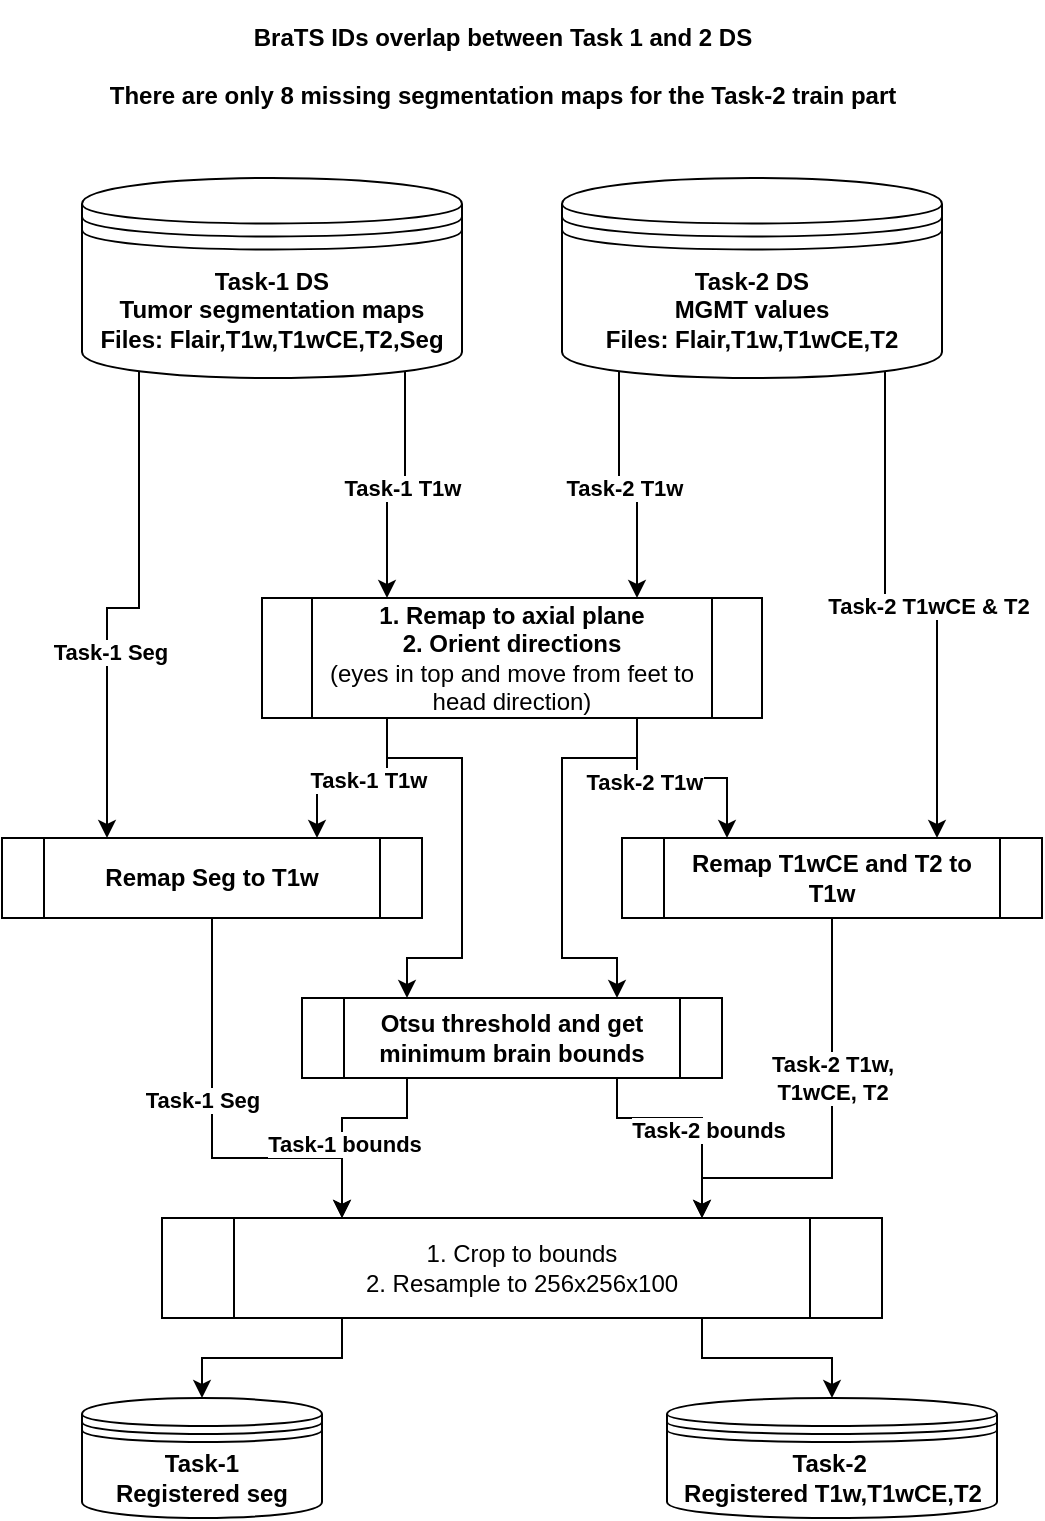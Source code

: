 <mxfile>
    <diagram id="GGjrTXJtZ4sD_ChqCfd3" name="Page-1">
        <mxGraphModel dx="1689" dy="1131" grid="1" gridSize="10" guides="1" tooltips="1" connect="1" arrows="1" fold="1" page="1" pageScale="1" pageWidth="850" pageHeight="1100" math="0" shadow="0">
            <root>
                <mxCell id="0"/>
                <mxCell id="1" parent="0"/>
                <mxCell id="8" value="&lt;b&gt;Task-1 T1w&lt;/b&gt;" style="edgeStyle=orthogonalEdgeStyle;rounded=0;orthogonalLoop=1;jettySize=auto;html=1;exitX=0.85;exitY=0.95;exitDx=0;exitDy=0;exitPerimeter=0;entryX=0.25;entryY=0;entryDx=0;entryDy=0;" parent="1" source="2" target="7" edge="1">
                    <mxGeometry relative="1" as="geometry"/>
                </mxCell>
                <mxCell id="12" style="edgeStyle=orthogonalEdgeStyle;rounded=0;orthogonalLoop=1;jettySize=auto;html=1;exitX=0.15;exitY=0.95;exitDx=0;exitDy=0;exitPerimeter=0;entryX=0.25;entryY=0;entryDx=0;entryDy=0;" parent="1" source="2" target="10" edge="1">
                    <mxGeometry relative="1" as="geometry"/>
                </mxCell>
                <mxCell id="13" value="&lt;b&gt;Task-1 Seg&lt;/b&gt;" style="edgeLabel;html=1;align=center;verticalAlign=middle;resizable=0;points=[];" parent="12" vertex="1" connectable="0">
                    <mxGeometry x="0.258" y="1" relative="1" as="geometry">
                        <mxPoint as="offset"/>
                    </mxGeometry>
                </mxCell>
                <mxCell id="2" value="&lt;b&gt;Task-1 DS&lt;br&gt;&lt;/b&gt;&lt;b&gt;Tumor segmentation maps&lt;/b&gt;&lt;b&gt;&lt;br&gt;Files: Flair,T1w,T1wCE,T2,Seg&lt;br&gt;&lt;/b&gt;" style="shape=datastore;whiteSpace=wrap;html=1;" parent="1" vertex="1">
                    <mxGeometry x="120" y="110" width="190" height="100" as="geometry"/>
                </mxCell>
                <mxCell id="9" value="&lt;b&gt;Task-2 T1w&lt;/b&gt;" style="edgeStyle=orthogonalEdgeStyle;rounded=0;orthogonalLoop=1;jettySize=auto;html=1;exitX=0.15;exitY=0.95;exitDx=0;exitDy=0;exitPerimeter=0;entryX=0.75;entryY=0;entryDx=0;entryDy=0;" parent="1" source="5" target="7" edge="1">
                    <mxGeometry relative="1" as="geometry"/>
                </mxCell>
                <mxCell id="18" style="edgeStyle=orthogonalEdgeStyle;rounded=0;orthogonalLoop=1;jettySize=auto;html=1;exitX=0.85;exitY=0.95;exitDx=0;exitDy=0;exitPerimeter=0;entryX=0.75;entryY=0;entryDx=0;entryDy=0;" parent="1" source="5" target="15" edge="1">
                    <mxGeometry relative="1" as="geometry"/>
                </mxCell>
                <mxCell id="19" value="&lt;b&gt;Task-2 T1wCE &amp;amp; T2&lt;/b&gt;" style="edgeLabel;html=1;align=center;verticalAlign=middle;resizable=0;points=[];" parent="18" vertex="1" connectable="0">
                    <mxGeometry x="0.086" y="1" relative="1" as="geometry">
                        <mxPoint as="offset"/>
                    </mxGeometry>
                </mxCell>
                <mxCell id="5" value="&lt;b&gt;Task-2 DS&lt;br&gt;&lt;/b&gt;&lt;b&gt;MGMT values&lt;/b&gt;&lt;b&gt;&lt;br&gt;Files: Flair,T1w,T1wCE,T2&lt;br&gt;&lt;/b&gt;" style="shape=datastore;whiteSpace=wrap;html=1;" parent="1" vertex="1">
                    <mxGeometry x="360" y="110" width="190" height="100" as="geometry"/>
                </mxCell>
                <mxCell id="6" value="&lt;font style=&quot;font-size: 12px&quot;&gt;BraTS IDs overlap between Task 1 and 2 DS&lt;br&gt;There are only 8 missing segmentation maps for the Task-2 train part&lt;br&gt;&lt;/font&gt;" style="text;strokeColor=none;fillColor=none;html=1;fontSize=24;fontStyle=1;verticalAlign=middle;align=center;" parent="1" vertex="1">
                    <mxGeometry x="280" y="30" width="100" height="40" as="geometry"/>
                </mxCell>
                <mxCell id="11" style="edgeStyle=orthogonalEdgeStyle;rounded=0;orthogonalLoop=1;jettySize=auto;html=1;exitX=0.25;exitY=1;exitDx=0;exitDy=0;entryX=0.75;entryY=0;entryDx=0;entryDy=0;" parent="1" source="7" target="10" edge="1">
                    <mxGeometry relative="1" as="geometry"/>
                </mxCell>
                <mxCell id="14" value="&lt;b&gt;Task-1 T1w&lt;/b&gt;" style="edgeLabel;html=1;align=center;verticalAlign=middle;resizable=0;points=[];" parent="11" vertex="1" connectable="0">
                    <mxGeometry x="-0.173" y="1" relative="1" as="geometry">
                        <mxPoint as="offset"/>
                    </mxGeometry>
                </mxCell>
                <mxCell id="16" style="edgeStyle=orthogonalEdgeStyle;rounded=0;orthogonalLoop=1;jettySize=auto;html=1;exitX=0.75;exitY=1;exitDx=0;exitDy=0;entryX=0.25;entryY=0;entryDx=0;entryDy=0;" parent="1" source="7" target="15" edge="1">
                    <mxGeometry relative="1" as="geometry"/>
                </mxCell>
                <mxCell id="17" value="&lt;b&gt;Task-2 T1w&lt;/b&gt;" style="edgeLabel;html=1;align=center;verticalAlign=middle;resizable=0;points=[];" parent="16" vertex="1" connectable="0">
                    <mxGeometry x="-0.359" y="-2" relative="1" as="geometry">
                        <mxPoint as="offset"/>
                    </mxGeometry>
                </mxCell>
                <mxCell id="21" style="edgeStyle=orthogonalEdgeStyle;rounded=0;orthogonalLoop=1;jettySize=auto;html=1;exitX=0.25;exitY=1;exitDx=0;exitDy=0;entryX=0.25;entryY=0;entryDx=0;entryDy=0;" parent="1" source="7" target="20" edge="1">
                    <mxGeometry relative="1" as="geometry">
                        <Array as="points">
                            <mxPoint x="273" y="400"/>
                            <mxPoint x="310" y="400"/>
                            <mxPoint x="310" y="500"/>
                            <mxPoint x="283" y="500"/>
                        </Array>
                    </mxGeometry>
                </mxCell>
                <mxCell id="23" style="edgeStyle=orthogonalEdgeStyle;rounded=0;orthogonalLoop=1;jettySize=auto;html=1;exitX=0.75;exitY=1;exitDx=0;exitDy=0;entryX=0.75;entryY=0;entryDx=0;entryDy=0;" parent="1" source="7" target="20" edge="1">
                    <mxGeometry relative="1" as="geometry">
                        <Array as="points">
                            <mxPoint x="397" y="400"/>
                            <mxPoint x="360" y="400"/>
                            <mxPoint x="360" y="500"/>
                            <mxPoint x="387" y="500"/>
                        </Array>
                    </mxGeometry>
                </mxCell>
                <mxCell id="7" value="&lt;b&gt;1. Remap to axial plane&lt;br&gt;2. Orient directions&lt;/b&gt;&lt;br&gt;(eyes in top and move from feet to head direction)" style="shape=process;whiteSpace=wrap;html=1;backgroundOutline=1;" parent="1" vertex="1">
                    <mxGeometry x="210" y="320" width="250" height="60" as="geometry"/>
                </mxCell>
                <mxCell id="28" style="edgeStyle=orthogonalEdgeStyle;rounded=0;orthogonalLoop=1;jettySize=auto;html=1;exitX=0.5;exitY=1;exitDx=0;exitDy=0;entryX=0.25;entryY=0;entryDx=0;entryDy=0;" parent="1" source="10" target="25" edge="1">
                    <mxGeometry relative="1" as="geometry">
                        <Array as="points">
                            <mxPoint x="185" y="600"/>
                            <mxPoint x="250" y="600"/>
                        </Array>
                    </mxGeometry>
                </mxCell>
                <mxCell id="29" value="&lt;b&gt;Task-1 Seg&lt;/b&gt;" style="edgeLabel;html=1;align=center;verticalAlign=middle;resizable=0;points=[];" parent="28" vertex="1" connectable="0">
                    <mxGeometry x="-0.316" y="2" relative="1" as="geometry">
                        <mxPoint x="-7" y="17" as="offset"/>
                    </mxGeometry>
                </mxCell>
                <mxCell id="10" value="&lt;b&gt;Remap Seg to T1w&lt;br&gt;&lt;/b&gt;" style="shape=process;whiteSpace=wrap;html=1;backgroundOutline=1;" parent="1" vertex="1">
                    <mxGeometry x="80" y="440" width="210" height="40" as="geometry"/>
                </mxCell>
                <mxCell id="35" style="edgeStyle=orthogonalEdgeStyle;rounded=0;orthogonalLoop=1;jettySize=auto;html=1;entryX=0.75;entryY=0;entryDx=0;entryDy=0;" parent="1" source="15" target="25" edge="1">
                    <mxGeometry relative="1" as="geometry">
                        <mxPoint x="495" y="600" as="targetPoint"/>
                        <Array as="points">
                            <mxPoint x="495" y="610"/>
                            <mxPoint x="430" y="610"/>
                        </Array>
                    </mxGeometry>
                </mxCell>
                <mxCell id="36" value="&lt;b&gt;Task-2 T1w, &lt;br&gt;T1wCE, T2&lt;/b&gt;" style="edgeLabel;html=1;align=center;verticalAlign=middle;resizable=0;points=[];" parent="35" vertex="1" connectable="0">
                    <mxGeometry x="-0.138" relative="1" as="geometry">
                        <mxPoint y="-13" as="offset"/>
                    </mxGeometry>
                </mxCell>
                <mxCell id="15" value="&lt;b&gt;Remap T1wCE and T2 to T1w&lt;br&gt;&lt;/b&gt;" style="shape=process;whiteSpace=wrap;html=1;backgroundOutline=1;" parent="1" vertex="1">
                    <mxGeometry x="390" y="440" width="210" height="40" as="geometry"/>
                </mxCell>
                <mxCell id="26" style="edgeStyle=orthogonalEdgeStyle;rounded=0;orthogonalLoop=1;jettySize=auto;html=1;exitX=0.25;exitY=1;exitDx=0;exitDy=0;entryX=0.25;entryY=0;entryDx=0;entryDy=0;" parent="1" source="20" target="25" edge="1">
                    <mxGeometry relative="1" as="geometry">
                        <Array as="points">
                            <mxPoint x="283" y="580"/>
                            <mxPoint x="250" y="580"/>
                        </Array>
                    </mxGeometry>
                </mxCell>
                <mxCell id="27" value="Task-1 bounds" style="edgeLabel;html=1;align=center;verticalAlign=middle;resizable=0;points=[];fontStyle=1" parent="26" vertex="1" connectable="0">
                    <mxGeometry x="0.275" y="1" relative="1" as="geometry">
                        <mxPoint as="offset"/>
                    </mxGeometry>
                </mxCell>
                <mxCell id="31" style="edgeStyle=orthogonalEdgeStyle;rounded=0;orthogonalLoop=1;jettySize=auto;html=1;exitX=0.75;exitY=1;exitDx=0;exitDy=0;entryX=0.75;entryY=0;entryDx=0;entryDy=0;" parent="1" source="20" target="25" edge="1">
                    <mxGeometry relative="1" as="geometry">
                        <mxPoint x="465" y="600" as="targetPoint"/>
                        <Array as="points">
                            <mxPoint x="388" y="580"/>
                            <mxPoint x="430" y="580"/>
                        </Array>
                    </mxGeometry>
                </mxCell>
                <mxCell id="32" value="&lt;b&gt;Task-2 bounds&lt;/b&gt;" style="edgeLabel;html=1;align=center;verticalAlign=middle;resizable=0;points=[];" parent="31" vertex="1" connectable="0">
                    <mxGeometry x="0.207" y="3" relative="1" as="geometry">
                        <mxPoint as="offset"/>
                    </mxGeometry>
                </mxCell>
                <mxCell id="20" value="&lt;b&gt;Otsu threshold and get minimum brain bounds&lt;br&gt;&lt;/b&gt;" style="shape=process;whiteSpace=wrap;html=1;backgroundOutline=1;" parent="1" vertex="1">
                    <mxGeometry x="230" y="520" width="210" height="40" as="geometry"/>
                </mxCell>
                <mxCell id="40" style="edgeStyle=orthogonalEdgeStyle;rounded=0;orthogonalLoop=1;jettySize=auto;html=1;exitX=0.25;exitY=1;exitDx=0;exitDy=0;entryX=0.5;entryY=0;entryDx=0;entryDy=0;" edge="1" parent="1" source="25" target="37">
                    <mxGeometry relative="1" as="geometry"/>
                </mxCell>
                <mxCell id="41" style="edgeStyle=orthogonalEdgeStyle;rounded=0;orthogonalLoop=1;jettySize=auto;html=1;exitX=0.75;exitY=1;exitDx=0;exitDy=0;entryX=0.5;entryY=0;entryDx=0;entryDy=0;" edge="1" parent="1" source="25" target="38">
                    <mxGeometry relative="1" as="geometry"/>
                </mxCell>
                <mxCell id="25" value="1. Crop to bounds&lt;br&gt;2. Resample to 256x256x100" style="shape=process;whiteSpace=wrap;html=1;backgroundOutline=1;" parent="1" vertex="1">
                    <mxGeometry x="160" y="630" width="360" height="50" as="geometry"/>
                </mxCell>
                <mxCell id="37" value="&lt;b&gt;Task-1 &lt;br&gt;Registered seg&lt;/b&gt;" style="shape=datastore;whiteSpace=wrap;html=1;" parent="1" vertex="1">
                    <mxGeometry x="120" y="720" width="120" height="60" as="geometry"/>
                </mxCell>
                <mxCell id="38" value="&lt;b&gt;Task-2&amp;nbsp;&lt;br&gt;Registered T1w,T1wCE,T2&lt;/b&gt;" style="shape=datastore;whiteSpace=wrap;html=1;" parent="1" vertex="1">
                    <mxGeometry x="412.5" y="720" width="165" height="60" as="geometry"/>
                </mxCell>
            </root>
        </mxGraphModel>
    </diagram>
</mxfile>